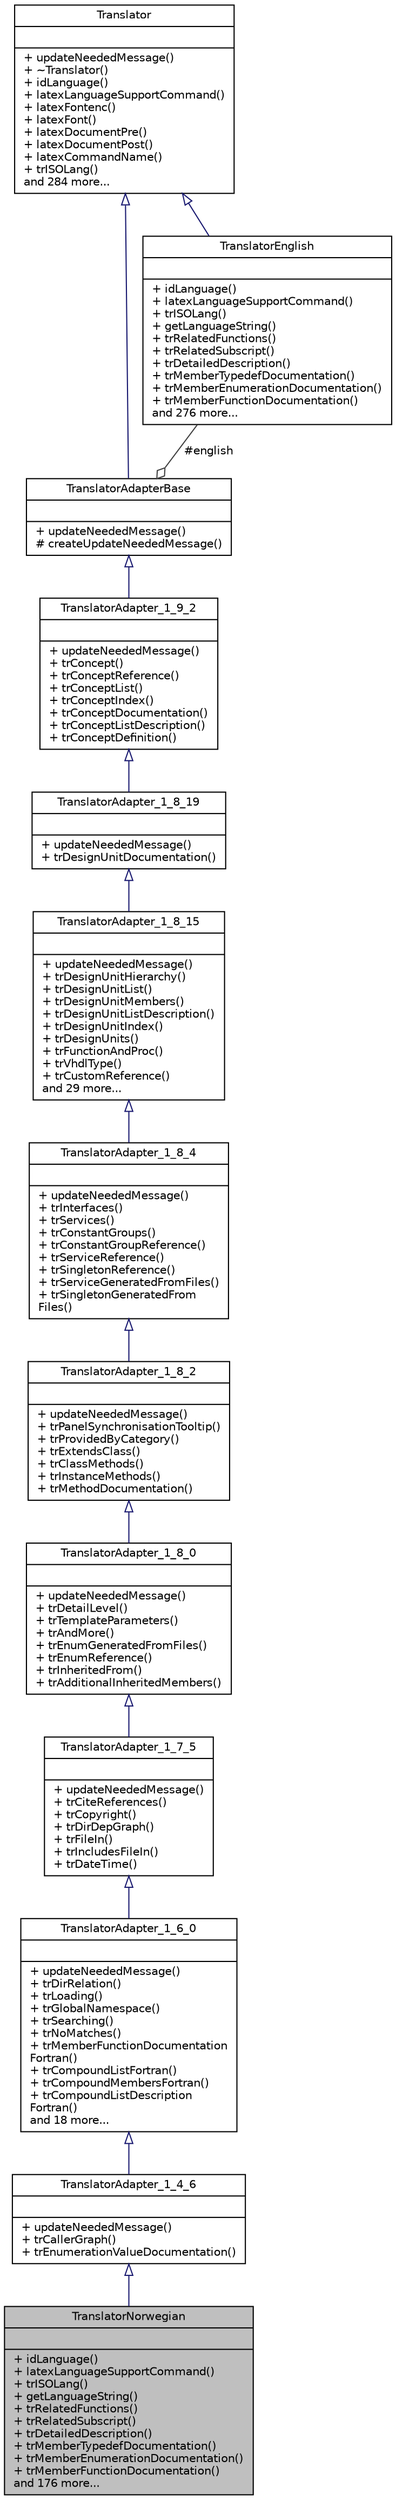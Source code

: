 digraph "TranslatorNorwegian"
{
 // LATEX_PDF_SIZE
  edge [fontname="Helvetica",fontsize="10",labelfontname="Helvetica",labelfontsize="10"];
  node [fontname="Helvetica",fontsize="10",shape=record];
  Node1 [label="{TranslatorNorwegian\n||+ idLanguage()\l+ latexLanguageSupportCommand()\l+ trISOLang()\l+ getLanguageString()\l+ trRelatedFunctions()\l+ trRelatedSubscript()\l+ trDetailedDescription()\l+ trMemberTypedefDocumentation()\l+ trMemberEnumerationDocumentation()\l+ trMemberFunctionDocumentation()\land 176 more...\l}",height=0.2,width=0.4,color="black", fillcolor="grey75", style="filled", fontcolor="black",tooltip=" "];
  Node2 -> Node1 [dir="back",color="midnightblue",fontsize="10",style="solid",arrowtail="onormal"];
  Node2 [label="{TranslatorAdapter_1_4_6\n||+ updateNeededMessage()\l+ trCallerGraph()\l+ trEnumerationValueDocumentation()\l}",height=0.2,width=0.4,color="black", fillcolor="white", style="filled",URL="$classTranslatorAdapter__1__4__6.html",tooltip=" "];
  Node3 -> Node2 [dir="back",color="midnightblue",fontsize="10",style="solid",arrowtail="onormal"];
  Node3 [label="{TranslatorAdapter_1_6_0\n||+ updateNeededMessage()\l+ trDirRelation()\l+ trLoading()\l+ trGlobalNamespace()\l+ trSearching()\l+ trNoMatches()\l+ trMemberFunctionDocumentation\lFortran()\l+ trCompoundListFortran()\l+ trCompoundMembersFortran()\l+ trCompoundListDescription\lFortran()\land 18 more...\l}",height=0.2,width=0.4,color="black", fillcolor="white", style="filled",URL="$classTranslatorAdapter__1__6__0.html",tooltip=" "];
  Node4 -> Node3 [dir="back",color="midnightblue",fontsize="10",style="solid",arrowtail="onormal"];
  Node4 [label="{TranslatorAdapter_1_7_5\n||+ updateNeededMessage()\l+ trCiteReferences()\l+ trCopyright()\l+ trDirDepGraph()\l+ trFileIn()\l+ trIncludesFileIn()\l+ trDateTime()\l}",height=0.2,width=0.4,color="black", fillcolor="white", style="filled",URL="$classTranslatorAdapter__1__7__5.html",tooltip=" "];
  Node5 -> Node4 [dir="back",color="midnightblue",fontsize="10",style="solid",arrowtail="onormal"];
  Node5 [label="{TranslatorAdapter_1_8_0\n||+ updateNeededMessage()\l+ trDetailLevel()\l+ trTemplateParameters()\l+ trAndMore()\l+ trEnumGeneratedFromFiles()\l+ trEnumReference()\l+ trInheritedFrom()\l+ trAdditionalInheritedMembers()\l}",height=0.2,width=0.4,color="black", fillcolor="white", style="filled",URL="$classTranslatorAdapter__1__8__0.html",tooltip=" "];
  Node6 -> Node5 [dir="back",color="midnightblue",fontsize="10",style="solid",arrowtail="onormal"];
  Node6 [label="{TranslatorAdapter_1_8_2\n||+ updateNeededMessage()\l+ trPanelSynchronisationTooltip()\l+ trProvidedByCategory()\l+ trExtendsClass()\l+ trClassMethods()\l+ trInstanceMethods()\l+ trMethodDocumentation()\l}",height=0.2,width=0.4,color="black", fillcolor="white", style="filled",URL="$classTranslatorAdapter__1__8__2.html",tooltip=" "];
  Node7 -> Node6 [dir="back",color="midnightblue",fontsize="10",style="solid",arrowtail="onormal"];
  Node7 [label="{TranslatorAdapter_1_8_4\n||+ updateNeededMessage()\l+ trInterfaces()\l+ trServices()\l+ trConstantGroups()\l+ trConstantGroupReference()\l+ trServiceReference()\l+ trSingletonReference()\l+ trServiceGeneratedFromFiles()\l+ trSingletonGeneratedFrom\lFiles()\l}",height=0.2,width=0.4,color="black", fillcolor="white", style="filled",URL="$classTranslatorAdapter__1__8__4.html",tooltip=" "];
  Node8 -> Node7 [dir="back",color="midnightblue",fontsize="10",style="solid",arrowtail="onormal"];
  Node8 [label="{TranslatorAdapter_1_8_15\n||+ updateNeededMessage()\l+ trDesignUnitHierarchy()\l+ trDesignUnitList()\l+ trDesignUnitMembers()\l+ trDesignUnitListDescription()\l+ trDesignUnitIndex()\l+ trDesignUnits()\l+ trFunctionAndProc()\l+ trVhdlType()\l+ trCustomReference()\land 29 more...\l}",height=0.2,width=0.4,color="black", fillcolor="white", style="filled",URL="$classTranslatorAdapter__1__8__15.html",tooltip=" "];
  Node9 -> Node8 [dir="back",color="midnightblue",fontsize="10",style="solid",arrowtail="onormal"];
  Node9 [label="{TranslatorAdapter_1_8_19\n||+ updateNeededMessage()\l+ trDesignUnitDocumentation()\l}",height=0.2,width=0.4,color="black", fillcolor="white", style="filled",URL="$classTranslatorAdapter__1__8__19.html",tooltip=" "];
  Node10 -> Node9 [dir="back",color="midnightblue",fontsize="10",style="solid",arrowtail="onormal"];
  Node10 [label="{TranslatorAdapter_1_9_2\n||+ updateNeededMessage()\l+ trConcept()\l+ trConceptReference()\l+ trConceptList()\l+ trConceptIndex()\l+ trConceptDocumentation()\l+ trConceptListDescription()\l+ trConceptDefinition()\l}",height=0.2,width=0.4,color="black", fillcolor="white", style="filled",URL="$classTranslatorAdapter__1__9__2.html",tooltip=" "];
  Node11 -> Node10 [dir="back",color="midnightblue",fontsize="10",style="solid",arrowtail="onormal"];
  Node11 [label="{TranslatorAdapterBase\n||+ updateNeededMessage()\l# createUpdateNeededMessage()\l}",height=0.2,width=0.4,color="black", fillcolor="white", style="filled",URL="$classTranslatorAdapterBase.html",tooltip=" "];
  Node12 -> Node11 [dir="back",color="midnightblue",fontsize="10",style="solid",arrowtail="onormal"];
  Node12 [label="{Translator\n||+ updateNeededMessage()\l+ ~Translator()\l+ idLanguage()\l+ latexLanguageSupportCommand()\l+ latexFontenc()\l+ latexFont()\l+ latexDocumentPre()\l+ latexDocumentPost()\l+ latexCommandName()\l+ trISOLang()\land 284 more...\l}",height=0.2,width=0.4,color="black", fillcolor="white", style="filled",URL="$classTranslator.html",tooltip=" "];
  Node13 -> Node11 [color="grey25",fontsize="10",style="solid",label=" #english" ,arrowhead="odiamond"];
  Node13 [label="{TranslatorEnglish\n||+ idLanguage()\l+ latexLanguageSupportCommand()\l+ trISOLang()\l+ getLanguageString()\l+ trRelatedFunctions()\l+ trRelatedSubscript()\l+ trDetailedDescription()\l+ trMemberTypedefDocumentation()\l+ trMemberEnumerationDocumentation()\l+ trMemberFunctionDocumentation()\land 276 more...\l}",height=0.2,width=0.4,color="black", fillcolor="white", style="filled",URL="$classTranslatorEnglish.html",tooltip=" "];
  Node12 -> Node13 [dir="back",color="midnightblue",fontsize="10",style="solid",arrowtail="onormal"];
}
